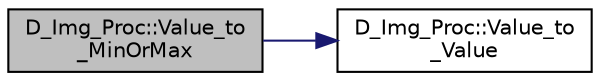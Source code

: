 digraph "D_Img_Proc::Value_to_MinOrMax"
{
 // LATEX_PDF_SIZE
  edge [fontname="Helvetica",fontsize="10",labelfontname="Helvetica",labelfontsize="10"];
  node [fontname="Helvetica",fontsize="10",shape=record];
  rankdir="LR";
  Node1 [label="D_Img_Proc::Value_to\l_MinOrMax",height=0.2,width=0.4,color="black", fillcolor="grey75", style="filled", fontcolor="black",tooltip=" "];
  Node1 -> Node2 [color="midnightblue",fontsize="10",style="solid",fontname="Helvetica"];
  Node2 [label="D_Img_Proc::Value_to\l_Value",height=0.2,width=0.4,color="black", fillcolor="white", style="filled",URL="$class_d___img___proc.html#abc03d410479ca6c35b32d74abacf9686",tooltip=" "];
}
